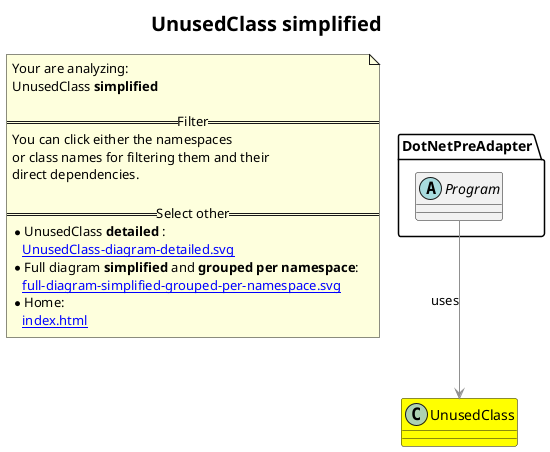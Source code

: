 @startuml
skinparam linetype ortho
title <size:20>UnusedClass **simplified** </size>
note "Your are analyzing:\nUnusedClass **simplified** \n\n==Filter==\nYou can click either the namespaces \nor class names for filtering them and their\ndirect dependencies.\n\n==Select other==\n* UnusedClass **detailed** :\n   [[UnusedClass-diagram-detailed.svg]]\n* Full diagram **simplified** and **grouped per namespace**:\n   [[full-diagram-simplified-grouped-per-namespace.svg]]\n* Home:\n   [[index.html]]" as FloatingNote
class UnusedClass [[UnusedClass-diagram-simplified.svg]] #yellow {
}
abstract class DotNetPreAdapter.Program [[DotNetPreAdapter.Program-diagram-simplified.svg]]  {
}
 ' *************************************** 
 ' *************************************** 
 ' *************************************** 
' Class relations extracted from namespace:
' 
' Class relations extracted from namespace:
' DotNetPreAdapter
DotNetPreAdapter.Program -[#909090]-> UnusedClass  : uses 
@enduml